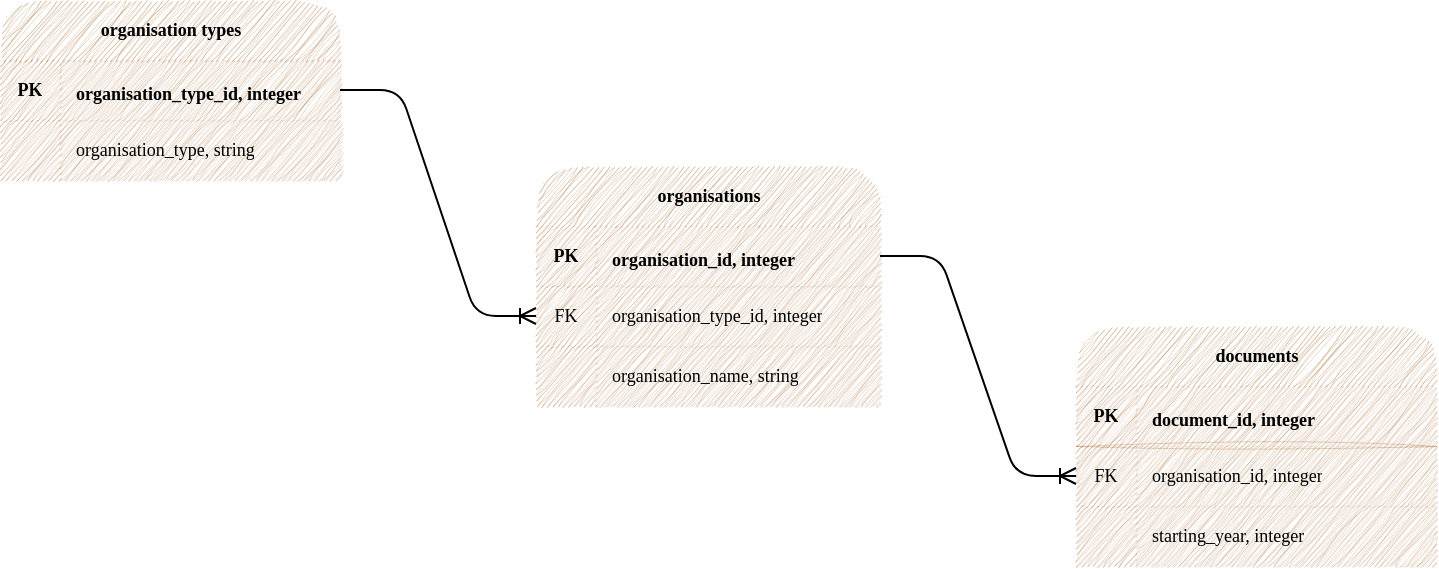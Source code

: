 <mxfile version="22.1.2" type="device" pages="3">
  <diagram name="sketches" id="rUDSr9jZOlhnyCmVF_k-">
    <mxGraphModel dx="1098" dy="699" grid="1" gridSize="10" guides="1" tooltips="1" connect="1" arrows="1" fold="1" page="1" pageScale="1" pageWidth="1169" pageHeight="827" math="0" shadow="0">
      <root>
        <mxCell id="0" />
        <mxCell id="1" parent="0" />
        <mxCell id="qKefjguTeevoIXmkZgeL-3" value="organisation types" style="shape=table;startSize=30;container=1;collapsible=1;childLayout=tableLayout;fixedRows=1;rowLines=0;fontStyle=1;align=center;resizeLast=1;html=1;rounded=1;fontFamily=Comic Sans MS;fontSize=9;strokeColor=none;fillColor=#994C00;gradientColor=none;swimlaneLine=1;shadow=0;strokeWidth=0.5;sketch=1;curveFitting=1;jiggle=2;arcSize=23;opacity=45;" parent="1" vertex="1">
          <mxGeometry x="120" y="167" width="170" height="90" as="geometry" />
        </mxCell>
        <mxCell id="qKefjguTeevoIXmkZgeL-4" value="" style="shape=tableRow;horizontal=0;startSize=0;swimlaneHead=0;swimlaneBody=0;fillColor=#994C00;collapsible=0;dropTarget=0;points=[[0,0.5],[1,0.5]];portConstraint=eastwest;top=0;left=0;right=0;bottom=1;fontFamily=Comic Sans MS;fontSize=9;strokeColor=inherit;gradientColor=none;swimlaneLine=1;shadow=0;strokeWidth=0.5;sketch=1;curveFitting=1;jiggle=2;opacity=25;" parent="qKefjguTeevoIXmkZgeL-3" vertex="1">
          <mxGeometry y="30" width="170" height="30" as="geometry" />
        </mxCell>
        <mxCell id="qKefjguTeevoIXmkZgeL-5" value="PK" style="shape=partialRectangle;connectable=0;fillColor=#994C00;top=0;left=0;bottom=0;right=0;fontStyle=1;overflow=hidden;whiteSpace=wrap;html=1;fontFamily=Comic Sans MS;fontSize=9;strokeColor=inherit;gradientColor=none;swimlaneLine=1;shadow=0;strokeWidth=0.5;sketch=1;curveFitting=1;jiggle=2;opacity=25;" parent="qKefjguTeevoIXmkZgeL-4" vertex="1">
          <mxGeometry width="30" height="30" as="geometry">
            <mxRectangle width="30" height="30" as="alternateBounds" />
          </mxGeometry>
        </mxCell>
        <mxCell id="qKefjguTeevoIXmkZgeL-6" value="&lt;p&gt;&lt;font face=&quot;Comic Sans MS&quot;&gt;organisation_type_id, integer&lt;/font&gt;&lt;/p&gt;" style="shape=partialRectangle;connectable=0;fillColor=#994C00;top=0;left=0;bottom=0;right=0;align=left;spacingLeft=6;fontStyle=1;overflow=hidden;whiteSpace=wrap;html=1;fontFamily=Comic Sans MS;fontSize=9;strokeColor=inherit;gradientColor=none;swimlaneLine=1;shadow=0;strokeWidth=0.5;sketch=1;curveFitting=1;jiggle=2;opacity=25;" parent="qKefjguTeevoIXmkZgeL-4" vertex="1">
          <mxGeometry x="30" width="140" height="30" as="geometry">
            <mxRectangle width="140" height="30" as="alternateBounds" />
          </mxGeometry>
        </mxCell>
        <mxCell id="qKefjguTeevoIXmkZgeL-7" value="" style="shape=tableRow;horizontal=0;startSize=0;swimlaneHead=0;swimlaneBody=0;fillColor=#994C00;collapsible=0;dropTarget=0;points=[[0,0.5],[1,0.5]];portConstraint=eastwest;top=0;left=0;right=0;bottom=0;fontFamily=Comic Sans MS;fontSize=9;strokeColor=inherit;gradientColor=none;swimlaneLine=1;shadow=0;strokeWidth=0.5;sketch=1;curveFitting=1;jiggle=2;opacity=25;" parent="qKefjguTeevoIXmkZgeL-3" vertex="1">
          <mxGeometry y="60" width="170" height="30" as="geometry" />
        </mxCell>
        <mxCell id="qKefjguTeevoIXmkZgeL-8" value="" style="shape=partialRectangle;connectable=0;fillColor=#994C00;top=0;left=0;bottom=0;right=0;editable=1;overflow=hidden;whiteSpace=wrap;html=1;fontFamily=Comic Sans MS;fontSize=9;strokeColor=inherit;gradientColor=none;swimlaneLine=1;shadow=0;strokeWidth=0.5;sketch=1;curveFitting=1;jiggle=2;opacity=25;" parent="qKefjguTeevoIXmkZgeL-7" vertex="1">
          <mxGeometry width="30" height="30" as="geometry">
            <mxRectangle width="30" height="30" as="alternateBounds" />
          </mxGeometry>
        </mxCell>
        <mxCell id="qKefjguTeevoIXmkZgeL-9" value="organisation_type, string" style="shape=partialRectangle;connectable=0;fillColor=#994C00;top=0;left=0;bottom=0;right=0;align=left;spacingLeft=6;overflow=hidden;whiteSpace=wrap;html=1;fontFamily=Comic Sans MS;fontSize=9;strokeColor=inherit;gradientColor=none;swimlaneLine=1;shadow=0;strokeWidth=0.5;sketch=1;curveFitting=1;jiggle=2;opacity=25;" parent="qKefjguTeevoIXmkZgeL-7" vertex="1">
          <mxGeometry x="30" width="140" height="30" as="geometry">
            <mxRectangle width="140" height="30" as="alternateBounds" />
          </mxGeometry>
        </mxCell>
        <mxCell id="qKefjguTeevoIXmkZgeL-30" value="organisations" style="shape=table;startSize=30;container=1;collapsible=1;childLayout=tableLayout;fixedRows=1;rowLines=0;fontStyle=1;align=center;resizeLast=1;html=1;rounded=1;fontFamily=Comic Sans MS;fontSize=9;strokeColor=none;fillColor=#994C00;gradientColor=none;swimlaneLine=1;shadow=0;strokeWidth=0.5;sketch=1;curveFitting=1;jiggle=2;arcSize=24;opacity=45;" parent="1" vertex="1">
          <mxGeometry x="388" y="250" width="172" height="120" as="geometry" />
        </mxCell>
        <mxCell id="qKefjguTeevoIXmkZgeL-31" value="" style="shape=tableRow;horizontal=0;startSize=0;swimlaneHead=0;swimlaneBody=0;fillColor=#994C00;collapsible=0;dropTarget=0;points=[[0,0.5],[1,0.5]];portConstraint=eastwest;top=0;left=0;right=0;bottom=1;fontFamily=Comic Sans MS;fontSize=9;strokeColor=inherit;gradientColor=none;swimlaneLine=1;shadow=0;strokeWidth=0.5;sketch=1;curveFitting=1;jiggle=2;opacity=25;" parent="qKefjguTeevoIXmkZgeL-30" vertex="1">
          <mxGeometry y="30" width="172" height="30" as="geometry" />
        </mxCell>
        <mxCell id="qKefjguTeevoIXmkZgeL-32" value="PK" style="shape=partialRectangle;connectable=0;fillColor=#994C00;top=0;left=0;bottom=0;right=0;fontStyle=1;overflow=hidden;whiteSpace=wrap;html=1;fontFamily=Comic Sans MS;fontSize=9;strokeColor=inherit;gradientColor=none;swimlaneLine=1;shadow=0;strokeWidth=0.5;sketch=1;curveFitting=1;jiggle=2;opacity=25;" parent="qKefjguTeevoIXmkZgeL-31" vertex="1">
          <mxGeometry width="30" height="30" as="geometry">
            <mxRectangle width="30" height="30" as="alternateBounds" />
          </mxGeometry>
        </mxCell>
        <mxCell id="qKefjguTeevoIXmkZgeL-33" value="&lt;p&gt;&lt;font face=&quot;Comic Sans MS&quot;&gt;organisation_id, integer&lt;/font&gt;&lt;/p&gt;" style="shape=partialRectangle;connectable=0;fillColor=#994C00;top=0;left=0;bottom=0;right=0;align=left;spacingLeft=6;fontStyle=1;overflow=hidden;whiteSpace=wrap;html=1;fontFamily=Comic Sans MS;fontSize=9;strokeColor=inherit;gradientColor=none;swimlaneLine=1;shadow=0;strokeWidth=0.5;sketch=1;curveFitting=1;jiggle=2;opacity=25;" parent="qKefjguTeevoIXmkZgeL-31" vertex="1">
          <mxGeometry x="30" width="142" height="30" as="geometry">
            <mxRectangle width="142" height="30" as="alternateBounds" />
          </mxGeometry>
        </mxCell>
        <mxCell id="qKefjguTeevoIXmkZgeL-34" value="" style="shape=tableRow;horizontal=0;startSize=0;swimlaneHead=0;swimlaneBody=0;fillColor=#994C00;collapsible=0;dropTarget=0;points=[[0,0.5],[1,0.5]];portConstraint=eastwest;top=0;left=0;right=0;bottom=0;fontFamily=Comic Sans MS;fontSize=9;strokeColor=inherit;gradientColor=none;swimlaneLine=1;shadow=0;strokeWidth=0.5;sketch=1;curveFitting=1;jiggle=2;opacity=25;" parent="qKefjguTeevoIXmkZgeL-30" vertex="1">
          <mxGeometry y="60" width="172" height="30" as="geometry" />
        </mxCell>
        <mxCell id="qKefjguTeevoIXmkZgeL-35" value="FK" style="shape=partialRectangle;connectable=0;fillColor=#994C00;top=0;left=0;bottom=0;right=0;editable=1;overflow=hidden;whiteSpace=wrap;html=1;fontFamily=Comic Sans MS;fontSize=9;strokeColor=inherit;gradientColor=none;swimlaneLine=1;shadow=0;strokeWidth=0.5;sketch=1;curveFitting=1;jiggle=2;opacity=25;" parent="qKefjguTeevoIXmkZgeL-34" vertex="1">
          <mxGeometry width="30" height="30" as="geometry">
            <mxRectangle width="30" height="30" as="alternateBounds" />
          </mxGeometry>
        </mxCell>
        <mxCell id="qKefjguTeevoIXmkZgeL-36" value="organisation_type_id, integer" style="shape=partialRectangle;connectable=0;fillColor=#994C00;top=0;left=0;bottom=0;right=0;align=left;spacingLeft=6;overflow=hidden;whiteSpace=wrap;html=1;fontFamily=Comic Sans MS;fontSize=9;strokeColor=inherit;gradientColor=none;swimlaneLine=1;shadow=0;strokeWidth=0.5;sketch=1;curveFitting=1;jiggle=2;opacity=25;" parent="qKefjguTeevoIXmkZgeL-34" vertex="1">
          <mxGeometry x="30" width="142" height="30" as="geometry">
            <mxRectangle width="142" height="30" as="alternateBounds" />
          </mxGeometry>
        </mxCell>
        <mxCell id="qKefjguTeevoIXmkZgeL-37" value="" style="shape=tableRow;horizontal=0;startSize=0;swimlaneHead=0;swimlaneBody=0;fillColor=#994C00;collapsible=0;dropTarget=0;points=[[0,0.5],[1,0.5]];portConstraint=eastwest;top=0;left=0;right=0;bottom=0;fontFamily=Comic Sans MS;fontSize=9;strokeColor=inherit;gradientColor=none;swimlaneLine=1;shadow=0;strokeWidth=0.5;sketch=1;curveFitting=1;jiggle=2;opacity=25;" parent="qKefjguTeevoIXmkZgeL-30" vertex="1">
          <mxGeometry y="90" width="172" height="30" as="geometry" />
        </mxCell>
        <mxCell id="qKefjguTeevoIXmkZgeL-38" value="" style="shape=partialRectangle;connectable=0;fillColor=#994C00;top=0;left=0;bottom=0;right=0;editable=1;overflow=hidden;whiteSpace=wrap;html=1;fontFamily=Comic Sans MS;fontSize=9;strokeColor=inherit;gradientColor=none;swimlaneLine=1;shadow=0;strokeWidth=0.5;sketch=1;curveFitting=1;jiggle=2;opacity=25;" parent="qKefjguTeevoIXmkZgeL-37" vertex="1">
          <mxGeometry width="30" height="30" as="geometry">
            <mxRectangle width="30" height="30" as="alternateBounds" />
          </mxGeometry>
        </mxCell>
        <mxCell id="qKefjguTeevoIXmkZgeL-39" value="organisation_name, string" style="shape=partialRectangle;connectable=0;fillColor=#994C00;top=0;left=0;bottom=0;right=0;align=left;spacingLeft=6;overflow=hidden;whiteSpace=wrap;html=1;fontFamily=Comic Sans MS;fontSize=9;strokeColor=inherit;gradientColor=none;swimlaneLine=1;shadow=0;strokeWidth=0.5;sketch=1;curveFitting=1;jiggle=2;opacity=25;" parent="qKefjguTeevoIXmkZgeL-37" vertex="1">
          <mxGeometry x="30" width="142" height="30" as="geometry">
            <mxRectangle width="142" height="30" as="alternateBounds" />
          </mxGeometry>
        </mxCell>
        <mxCell id="qKefjguTeevoIXmkZgeL-40" value="documents" style="shape=table;startSize=30;container=1;collapsible=1;childLayout=tableLayout;fixedRows=1;rowLines=0;fontStyle=1;align=center;resizeLast=1;html=1;rounded=1;fontFamily=Comic Sans MS;fontSize=9;strokeColor=none;fillColor=#994C00;gradientColor=none;swimlaneLine=1;shadow=0;strokeWidth=0.5;arcSize=24;sketch=1;curveFitting=1;jiggle=2;opacity=45;" parent="1" vertex="1">
          <mxGeometry x="658" y="330" width="180" height="120" as="geometry" />
        </mxCell>
        <mxCell id="qKefjguTeevoIXmkZgeL-41" value="" style="shape=tableRow;horizontal=0;startSize=0;swimlaneHead=0;swimlaneBody=0;fillColor=#994C00;collapsible=0;dropTarget=0;points=[[0,0.5],[1,0.5]];portConstraint=eastwest;top=0;left=0;right=0;bottom=1;fontFamily=Comic Sans MS;fontSize=9;strokeColor=#994C00;gradientColor=none;swimlaneLine=1;shadow=0;strokeWidth=0.5;sketch=1;curveFitting=1;jiggle=2;opacity=25;" parent="qKefjguTeevoIXmkZgeL-40" vertex="1">
          <mxGeometry y="30" width="180" height="30" as="geometry" />
        </mxCell>
        <mxCell id="qKefjguTeevoIXmkZgeL-42" value="PK" style="shape=partialRectangle;connectable=0;fillColor=#994C00;top=0;left=0;bottom=0;right=0;fontStyle=1;overflow=hidden;whiteSpace=wrap;html=1;fontFamily=Comic Sans MS;fontSize=9;strokeColor=#994C00;gradientColor=none;swimlaneLine=1;shadow=0;strokeWidth=0.5;sketch=1;curveFitting=1;jiggle=2;opacity=25;" parent="qKefjguTeevoIXmkZgeL-41" vertex="1">
          <mxGeometry width="30" height="30" as="geometry">
            <mxRectangle width="30" height="30" as="alternateBounds" />
          </mxGeometry>
        </mxCell>
        <mxCell id="qKefjguTeevoIXmkZgeL-43" value="&lt;p&gt;&lt;font face=&quot;Comic Sans MS&quot;&gt;document_id, integer&lt;/font&gt;&lt;/p&gt;" style="shape=partialRectangle;connectable=0;fillColor=#994C00;top=0;left=0;bottom=0;right=0;align=left;spacingLeft=6;fontStyle=1;overflow=hidden;whiteSpace=wrap;html=1;fontFamily=Comic Sans MS;fontSize=9;strokeColor=#994C00;gradientColor=none;swimlaneLine=1;shadow=0;strokeWidth=0.5;sketch=1;curveFitting=1;jiggle=2;opacity=25;" parent="qKefjguTeevoIXmkZgeL-41" vertex="1">
          <mxGeometry x="30" width="150" height="30" as="geometry">
            <mxRectangle width="150" height="30" as="alternateBounds" />
          </mxGeometry>
        </mxCell>
        <mxCell id="qKefjguTeevoIXmkZgeL-44" value="" style="shape=tableRow;horizontal=0;startSize=0;swimlaneHead=0;swimlaneBody=0;fillColor=#994C00;collapsible=0;dropTarget=0;points=[[0,0.5],[1,0.5]];portConstraint=eastwest;top=0;left=0;right=0;bottom=0;fontFamily=Comic Sans MS;fontSize=9;strokeColor=#994C00;gradientColor=none;swimlaneLine=1;shadow=0;strokeWidth=0.5;sketch=1;curveFitting=1;jiggle=2;opacity=25;" parent="qKefjguTeevoIXmkZgeL-40" vertex="1">
          <mxGeometry y="60" width="180" height="30" as="geometry" />
        </mxCell>
        <mxCell id="qKefjguTeevoIXmkZgeL-45" value="FK" style="shape=partialRectangle;connectable=0;fillColor=#994C00;top=0;left=0;bottom=0;right=0;editable=1;overflow=hidden;whiteSpace=wrap;html=1;fontFamily=Comic Sans MS;fontSize=9;strokeColor=#994C00;gradientColor=none;swimlaneLine=1;shadow=0;strokeWidth=0.5;sketch=1;curveFitting=1;jiggle=2;opacity=25;" parent="qKefjguTeevoIXmkZgeL-44" vertex="1">
          <mxGeometry width="30" height="30" as="geometry">
            <mxRectangle width="30" height="30" as="alternateBounds" />
          </mxGeometry>
        </mxCell>
        <mxCell id="qKefjguTeevoIXmkZgeL-46" value="organisation_id, integer" style="shape=partialRectangle;connectable=0;fillColor=#994C00;top=0;left=0;bottom=0;right=0;align=left;spacingLeft=6;overflow=hidden;whiteSpace=wrap;html=1;fontFamily=Comic Sans MS;fontSize=9;strokeColor=#994C00;gradientColor=none;swimlaneLine=1;shadow=0;strokeWidth=0.5;sketch=1;curveFitting=1;jiggle=2;opacity=25;" parent="qKefjguTeevoIXmkZgeL-44" vertex="1">
          <mxGeometry x="30" width="150" height="30" as="geometry">
            <mxRectangle width="150" height="30" as="alternateBounds" />
          </mxGeometry>
        </mxCell>
        <mxCell id="qKefjguTeevoIXmkZgeL-47" value="" style="shape=tableRow;horizontal=0;startSize=0;swimlaneHead=0;swimlaneBody=0;fillColor=#994C00;collapsible=0;dropTarget=0;points=[[0,0.5],[1,0.5]];portConstraint=eastwest;top=0;left=0;right=0;bottom=0;fontFamily=Comic Sans MS;fontSize=9;strokeColor=#994C00;gradientColor=none;swimlaneLine=1;shadow=0;strokeWidth=0.5;sketch=1;curveFitting=1;jiggle=2;opacity=25;" parent="qKefjguTeevoIXmkZgeL-40" vertex="1">
          <mxGeometry y="90" width="180" height="30" as="geometry" />
        </mxCell>
        <mxCell id="qKefjguTeevoIXmkZgeL-48" value="" style="shape=partialRectangle;connectable=0;fillColor=#994C00;top=0;left=0;bottom=0;right=0;editable=1;overflow=hidden;whiteSpace=wrap;html=1;fontFamily=Comic Sans MS;fontSize=9;strokeColor=#994C00;gradientColor=none;swimlaneLine=1;shadow=0;strokeWidth=0.5;sketch=1;curveFitting=1;jiggle=2;opacity=25;" parent="qKefjguTeevoIXmkZgeL-47" vertex="1">
          <mxGeometry width="30" height="30" as="geometry">
            <mxRectangle width="30" height="30" as="alternateBounds" />
          </mxGeometry>
        </mxCell>
        <mxCell id="qKefjguTeevoIXmkZgeL-49" value="starting_year, integer" style="shape=partialRectangle;connectable=0;fillColor=#994C00;top=0;left=0;bottom=0;right=0;align=left;spacingLeft=6;overflow=hidden;whiteSpace=wrap;html=1;fontFamily=Comic Sans MS;fontSize=9;strokeColor=#994C00;gradientColor=none;swimlaneLine=1;shadow=0;strokeWidth=0.5;sketch=1;curveFitting=1;jiggle=2;opacity=25;" parent="qKefjguTeevoIXmkZgeL-47" vertex="1">
          <mxGeometry x="30" width="150" height="30" as="geometry">
            <mxRectangle width="150" height="30" as="alternateBounds" />
          </mxGeometry>
        </mxCell>
        <mxCell id="qKefjguTeevoIXmkZgeL-50" value="" style="edgeStyle=entityRelationEdgeStyle;fontSize=12;html=1;endArrow=ERoneToMany;rounded=1;entryX=0;entryY=0.5;entryDx=0;entryDy=0;" parent="1" source="qKefjguTeevoIXmkZgeL-31" target="qKefjguTeevoIXmkZgeL-44" edge="1">
          <mxGeometry width="100" height="100" relative="1" as="geometry">
            <mxPoint x="543" y="219" as="sourcePoint" />
            <mxPoint x="643" y="119" as="targetPoint" />
          </mxGeometry>
        </mxCell>
        <mxCell id="qKefjguTeevoIXmkZgeL-51" value="" style="edgeStyle=entityRelationEdgeStyle;fontSize=12;html=1;endArrow=ERoneToMany;rounded=1;entryX=0;entryY=0.5;entryDx=0;entryDy=0;exitX=1;exitY=0.5;exitDx=0;exitDy=0;" parent="1" source="qKefjguTeevoIXmkZgeL-4" target="qKefjguTeevoIXmkZgeL-34" edge="1">
          <mxGeometry width="100" height="100" relative="1" as="geometry">
            <mxPoint x="370" y="170" as="sourcePoint" />
            <mxPoint x="470" y="70" as="targetPoint" />
          </mxGeometry>
        </mxCell>
      </root>
    </mxGraphModel>
  </diagram>
  <diagram id="Ix3Y3gYLKzSZ53KaWYXS" name="lines">
    <mxGraphModel dx="1098" dy="699" grid="1" gridSize="10" guides="1" tooltips="1" connect="1" arrows="1" fold="1" page="1" pageScale="1" pageWidth="1169" pageHeight="827" math="0" shadow="0">
      <root>
        <mxCell id="0" />
        <mxCell id="1" parent="0" />
        <mxCell id="KfKkdy-9sv88IH_Tk2Ss-1" value="organisation types" style="shape=table;startSize=30;container=1;collapsible=1;childLayout=tableLayout;fixedRows=1;rowLines=0;fontStyle=1;align=center;resizeLast=1;html=1;rounded=1;fontFamily=Comic Sans MS;fontSize=9;strokeColor=#6666FF;fillColor=none;opacity=40;gradientColor=none;swimlaneLine=1;shadow=0;strokeWidth=0.5;sketch=1;curveFitting=1;jiggle=2;arcSize=23;" parent="1" vertex="1">
          <mxGeometry x="120" y="167" width="170" height="90" as="geometry" />
        </mxCell>
        <mxCell id="KfKkdy-9sv88IH_Tk2Ss-2" value="" style="shape=tableRow;horizontal=0;startSize=0;swimlaneHead=0;swimlaneBody=0;fillColor=none;collapsible=0;dropTarget=0;points=[[0,0.5],[1,0.5]];portConstraint=eastwest;top=0;left=0;right=0;bottom=1;fontFamily=Comic Sans MS;fontSize=9;strokeColor=#6666FF;opacity=20;gradientColor=none;swimlaneLine=1;shadow=0;strokeWidth=0.5;sketch=1;curveFitting=1;jiggle=2;" parent="KfKkdy-9sv88IH_Tk2Ss-1" vertex="1">
          <mxGeometry y="30" width="170" height="30" as="geometry" />
        </mxCell>
        <mxCell id="KfKkdy-9sv88IH_Tk2Ss-3" value="PK" style="shape=partialRectangle;connectable=0;fillColor=none;top=0;left=0;bottom=0;right=0;fontStyle=1;overflow=hidden;whiteSpace=wrap;html=1;fontFamily=Comic Sans MS;fontSize=9;strokeColor=#6666FF;opacity=20;gradientColor=none;swimlaneLine=1;shadow=0;strokeWidth=0.5;sketch=1;curveFitting=1;jiggle=2;" parent="KfKkdy-9sv88IH_Tk2Ss-2" vertex="1">
          <mxGeometry width="30" height="30" as="geometry">
            <mxRectangle width="30" height="30" as="alternateBounds" />
          </mxGeometry>
        </mxCell>
        <mxCell id="KfKkdy-9sv88IH_Tk2Ss-4" value="&lt;p&gt;&lt;font face=&quot;Comic Sans MS&quot;&gt;organisation_type_id, integer&lt;/font&gt;&lt;/p&gt;" style="shape=partialRectangle;connectable=0;fillColor=none;top=0;left=0;bottom=0;right=0;align=left;spacingLeft=6;fontStyle=1;overflow=hidden;whiteSpace=wrap;html=1;fontFamily=Comic Sans MS;fontSize=9;strokeColor=#6666FF;opacity=20;gradientColor=none;swimlaneLine=1;shadow=0;strokeWidth=0.5;sketch=1;curveFitting=1;jiggle=2;" parent="KfKkdy-9sv88IH_Tk2Ss-2" vertex="1">
          <mxGeometry x="30" width="140" height="30" as="geometry">
            <mxRectangle width="140" height="30" as="alternateBounds" />
          </mxGeometry>
        </mxCell>
        <mxCell id="KfKkdy-9sv88IH_Tk2Ss-5" value="" style="shape=tableRow;horizontal=0;startSize=0;swimlaneHead=0;swimlaneBody=0;fillColor=none;collapsible=0;dropTarget=0;points=[[0,0.5],[1,0.5]];portConstraint=eastwest;top=0;left=0;right=0;bottom=0;fontFamily=Comic Sans MS;fontSize=9;strokeColor=#6666FF;opacity=20;gradientColor=none;swimlaneLine=1;shadow=0;strokeWidth=0.5;sketch=1;curveFitting=1;jiggle=2;" parent="KfKkdy-9sv88IH_Tk2Ss-1" vertex="1">
          <mxGeometry y="60" width="170" height="30" as="geometry" />
        </mxCell>
        <mxCell id="KfKkdy-9sv88IH_Tk2Ss-6" value="" style="shape=partialRectangle;connectable=0;fillColor=none;top=0;left=0;bottom=0;right=0;editable=1;overflow=hidden;whiteSpace=wrap;html=1;fontFamily=Comic Sans MS;fontSize=9;strokeColor=#6666FF;opacity=20;gradientColor=none;swimlaneLine=1;shadow=0;strokeWidth=0.5;sketch=1;curveFitting=1;jiggle=2;" parent="KfKkdy-9sv88IH_Tk2Ss-5" vertex="1">
          <mxGeometry width="30" height="30" as="geometry">
            <mxRectangle width="30" height="30" as="alternateBounds" />
          </mxGeometry>
        </mxCell>
        <mxCell id="KfKkdy-9sv88IH_Tk2Ss-7" value="organisation_type, string" style="shape=partialRectangle;connectable=0;fillColor=none;top=0;left=0;bottom=0;right=0;align=left;spacingLeft=6;overflow=hidden;whiteSpace=wrap;html=1;fontFamily=Comic Sans MS;fontSize=9;strokeColor=#6666FF;opacity=20;gradientColor=none;swimlaneLine=1;shadow=0;strokeWidth=0.5;sketch=1;curveFitting=1;jiggle=2;" parent="KfKkdy-9sv88IH_Tk2Ss-5" vertex="1">
          <mxGeometry x="30" width="140" height="30" as="geometry">
            <mxRectangle width="140" height="30" as="alternateBounds" />
          </mxGeometry>
        </mxCell>
        <mxCell id="KfKkdy-9sv88IH_Tk2Ss-8" value="organisations" style="shape=table;startSize=30;container=1;collapsible=1;childLayout=tableLayout;fixedRows=1;rowLines=0;fontStyle=1;align=center;resizeLast=1;html=1;rounded=1;fontFamily=Comic Sans MS;fontSize=9;strokeColor=#6666FF;fillColor=none;opacity=40;gradientColor=none;swimlaneLine=1;shadow=0;strokeWidth=0.5;arcSize=24;sketch=1;curveFitting=1;jiggle=2;" parent="1" vertex="1">
          <mxGeometry x="388" y="250" width="172" height="120" as="geometry" />
        </mxCell>
        <mxCell id="KfKkdy-9sv88IH_Tk2Ss-9" value="" style="shape=tableRow;horizontal=0;startSize=0;swimlaneHead=0;swimlaneBody=0;fillColor=none;collapsible=0;dropTarget=0;points=[[0,0.5],[1,0.5]];portConstraint=eastwest;top=0;left=0;right=0;bottom=1;fontFamily=Comic Sans MS;fontSize=9;strokeColor=#6666FF;opacity=20;gradientColor=none;swimlaneLine=1;shadow=0;strokeWidth=0.5;sketch=1;curveFitting=1;jiggle=2;" parent="KfKkdy-9sv88IH_Tk2Ss-8" vertex="1">
          <mxGeometry y="30" width="172" height="30" as="geometry" />
        </mxCell>
        <mxCell id="KfKkdy-9sv88IH_Tk2Ss-10" value="PK" style="shape=partialRectangle;connectable=0;fillColor=none;top=0;left=0;bottom=0;right=0;fontStyle=1;overflow=hidden;whiteSpace=wrap;html=1;fontFamily=Comic Sans MS;fontSize=9;strokeColor=#6666FF;opacity=20;gradientColor=none;swimlaneLine=1;shadow=0;strokeWidth=0.5;sketch=1;curveFitting=1;jiggle=2;" parent="KfKkdy-9sv88IH_Tk2Ss-9" vertex="1">
          <mxGeometry width="30" height="30" as="geometry">
            <mxRectangle width="30" height="30" as="alternateBounds" />
          </mxGeometry>
        </mxCell>
        <mxCell id="KfKkdy-9sv88IH_Tk2Ss-11" value="&lt;p&gt;&lt;font face=&quot;Comic Sans MS&quot;&gt;organisation_id, integer&lt;/font&gt;&lt;/p&gt;" style="shape=partialRectangle;connectable=0;fillColor=none;top=0;left=0;bottom=0;right=0;align=left;spacingLeft=6;fontStyle=1;overflow=hidden;whiteSpace=wrap;html=1;fontFamily=Comic Sans MS;fontSize=9;strokeColor=#6666FF;opacity=20;gradientColor=none;swimlaneLine=1;shadow=0;strokeWidth=0.5;sketch=1;curveFitting=1;jiggle=2;" parent="KfKkdy-9sv88IH_Tk2Ss-9" vertex="1">
          <mxGeometry x="30" width="142" height="30" as="geometry">
            <mxRectangle width="142" height="30" as="alternateBounds" />
          </mxGeometry>
        </mxCell>
        <mxCell id="KfKkdy-9sv88IH_Tk2Ss-12" value="" style="shape=tableRow;horizontal=0;startSize=0;swimlaneHead=0;swimlaneBody=0;fillColor=none;collapsible=0;dropTarget=0;points=[[0,0.5],[1,0.5]];portConstraint=eastwest;top=0;left=0;right=0;bottom=0;fontFamily=Comic Sans MS;fontSize=9;strokeColor=#6666FF;opacity=20;gradientColor=none;swimlaneLine=1;shadow=0;strokeWidth=0.5;sketch=1;curveFitting=1;jiggle=2;" parent="KfKkdy-9sv88IH_Tk2Ss-8" vertex="1">
          <mxGeometry y="60" width="172" height="30" as="geometry" />
        </mxCell>
        <mxCell id="KfKkdy-9sv88IH_Tk2Ss-13" value="FK" style="shape=partialRectangle;connectable=0;fillColor=none;top=0;left=0;bottom=0;right=0;editable=1;overflow=hidden;whiteSpace=wrap;html=1;fontFamily=Comic Sans MS;fontSize=9;strokeColor=#6666FF;opacity=20;gradientColor=none;swimlaneLine=1;shadow=0;strokeWidth=0.5;sketch=1;curveFitting=1;jiggle=2;" parent="KfKkdy-9sv88IH_Tk2Ss-12" vertex="1">
          <mxGeometry width="30" height="30" as="geometry">
            <mxRectangle width="30" height="30" as="alternateBounds" />
          </mxGeometry>
        </mxCell>
        <mxCell id="KfKkdy-9sv88IH_Tk2Ss-14" value="organisation_type_id, integer" style="shape=partialRectangle;connectable=0;fillColor=none;top=0;left=0;bottom=0;right=0;align=left;spacingLeft=6;overflow=hidden;whiteSpace=wrap;html=1;fontFamily=Comic Sans MS;fontSize=9;strokeColor=#6666FF;opacity=20;gradientColor=none;swimlaneLine=1;shadow=0;strokeWidth=0.5;sketch=1;curveFitting=1;jiggle=2;" parent="KfKkdy-9sv88IH_Tk2Ss-12" vertex="1">
          <mxGeometry x="30" width="142" height="30" as="geometry">
            <mxRectangle width="142" height="30" as="alternateBounds" />
          </mxGeometry>
        </mxCell>
        <mxCell id="KfKkdy-9sv88IH_Tk2Ss-15" value="" style="shape=tableRow;horizontal=0;startSize=0;swimlaneHead=0;swimlaneBody=0;fillColor=none;collapsible=0;dropTarget=0;points=[[0,0.5],[1,0.5]];portConstraint=eastwest;top=0;left=0;right=0;bottom=0;fontFamily=Comic Sans MS;fontSize=9;strokeColor=#6666FF;opacity=20;gradientColor=none;swimlaneLine=1;shadow=0;strokeWidth=0.5;sketch=1;curveFitting=1;jiggle=2;" parent="KfKkdy-9sv88IH_Tk2Ss-8" vertex="1">
          <mxGeometry y="90" width="172" height="30" as="geometry" />
        </mxCell>
        <mxCell id="KfKkdy-9sv88IH_Tk2Ss-16" value="" style="shape=partialRectangle;connectable=0;fillColor=none;top=0;left=0;bottom=0;right=0;editable=1;overflow=hidden;whiteSpace=wrap;html=1;fontFamily=Comic Sans MS;fontSize=9;strokeColor=#6666FF;opacity=20;gradientColor=none;swimlaneLine=1;shadow=0;strokeWidth=0.5;sketch=1;curveFitting=1;jiggle=2;" parent="KfKkdy-9sv88IH_Tk2Ss-15" vertex="1">
          <mxGeometry width="30" height="30" as="geometry">
            <mxRectangle width="30" height="30" as="alternateBounds" />
          </mxGeometry>
        </mxCell>
        <mxCell id="KfKkdy-9sv88IH_Tk2Ss-17" value="organisation_name, string" style="shape=partialRectangle;connectable=0;fillColor=none;top=0;left=0;bottom=0;right=0;align=left;spacingLeft=6;overflow=hidden;whiteSpace=wrap;html=1;fontFamily=Comic Sans MS;fontSize=9;strokeColor=#6666FF;opacity=20;gradientColor=none;swimlaneLine=1;shadow=0;strokeWidth=0.5;sketch=1;curveFitting=1;jiggle=2;" parent="KfKkdy-9sv88IH_Tk2Ss-15" vertex="1">
          <mxGeometry x="30" width="142" height="30" as="geometry">
            <mxRectangle width="142" height="30" as="alternateBounds" />
          </mxGeometry>
        </mxCell>
        <mxCell id="KfKkdy-9sv88IH_Tk2Ss-18" value="documents" style="shape=table;startSize=30;container=1;collapsible=1;childLayout=tableLayout;fixedRows=1;rowLines=0;fontStyle=1;align=center;resizeLast=1;html=1;rounded=1;fontFamily=Comic Sans MS;fontSize=9;strokeColor=#6666FF;fillColor=none;opacity=40;gradientColor=none;swimlaneLine=1;shadow=1;strokeWidth=0.5;arcSize=24;sketch=1;curveFitting=1;jiggle=2;" parent="1" vertex="1">
          <mxGeometry x="658" y="330" width="180" height="120" as="geometry" />
        </mxCell>
        <mxCell id="KfKkdy-9sv88IH_Tk2Ss-19" value="" style="shape=tableRow;horizontal=0;startSize=0;swimlaneHead=0;swimlaneBody=0;fillColor=none;collapsible=0;dropTarget=0;points=[[0,0.5],[1,0.5]];portConstraint=eastwest;top=0;left=0;right=0;bottom=1;fontFamily=Comic Sans MS;fontSize=9;strokeColor=#6666FF;opacity=30;gradientColor=none;swimlaneLine=1;shadow=1;strokeWidth=0.5;sketch=1;curveFitting=1;jiggle=2;" parent="KfKkdy-9sv88IH_Tk2Ss-18" vertex="1">
          <mxGeometry y="30" width="180" height="30" as="geometry" />
        </mxCell>
        <mxCell id="KfKkdy-9sv88IH_Tk2Ss-20" value="PK" style="shape=partialRectangle;connectable=0;fillColor=none;top=0;left=0;bottom=0;right=0;fontStyle=1;overflow=hidden;whiteSpace=wrap;html=1;fontFamily=Comic Sans MS;fontSize=9;strokeColor=#6666FF;opacity=30;gradientColor=none;swimlaneLine=1;shadow=1;strokeWidth=0.5;sketch=1;curveFitting=1;jiggle=2;" parent="KfKkdy-9sv88IH_Tk2Ss-19" vertex="1">
          <mxGeometry width="30" height="30" as="geometry">
            <mxRectangle width="30" height="30" as="alternateBounds" />
          </mxGeometry>
        </mxCell>
        <mxCell id="KfKkdy-9sv88IH_Tk2Ss-21" value="&lt;p&gt;&lt;font face=&quot;Comic Sans MS&quot;&gt;document_id, integer&lt;/font&gt;&lt;/p&gt;" style="shape=partialRectangle;connectable=0;fillColor=none;top=0;left=0;bottom=0;right=0;align=left;spacingLeft=6;fontStyle=1;overflow=hidden;whiteSpace=wrap;html=1;fontFamily=Comic Sans MS;fontSize=9;strokeColor=#6666FF;opacity=30;gradientColor=none;swimlaneLine=1;shadow=1;strokeWidth=0.5;sketch=1;curveFitting=1;jiggle=2;" parent="KfKkdy-9sv88IH_Tk2Ss-19" vertex="1">
          <mxGeometry x="30" width="150" height="30" as="geometry">
            <mxRectangle width="150" height="30" as="alternateBounds" />
          </mxGeometry>
        </mxCell>
        <mxCell id="KfKkdy-9sv88IH_Tk2Ss-22" value="" style="shape=tableRow;horizontal=0;startSize=0;swimlaneHead=0;swimlaneBody=0;fillColor=none;collapsible=0;dropTarget=0;points=[[0,0.5],[1,0.5]];portConstraint=eastwest;top=0;left=0;right=0;bottom=0;fontFamily=Comic Sans MS;fontSize=9;strokeColor=#6666FF;opacity=30;gradientColor=none;swimlaneLine=1;shadow=1;strokeWidth=0.5;sketch=1;curveFitting=1;jiggle=2;" parent="KfKkdy-9sv88IH_Tk2Ss-18" vertex="1">
          <mxGeometry y="60" width="180" height="30" as="geometry" />
        </mxCell>
        <mxCell id="KfKkdy-9sv88IH_Tk2Ss-23" value="FK" style="shape=partialRectangle;connectable=0;fillColor=none;top=0;left=0;bottom=0;right=0;editable=1;overflow=hidden;whiteSpace=wrap;html=1;fontFamily=Comic Sans MS;fontSize=9;strokeColor=#6666FF;opacity=30;gradientColor=none;swimlaneLine=1;shadow=1;strokeWidth=0.5;sketch=1;curveFitting=1;jiggle=2;" parent="KfKkdy-9sv88IH_Tk2Ss-22" vertex="1">
          <mxGeometry width="30" height="30" as="geometry">
            <mxRectangle width="30" height="30" as="alternateBounds" />
          </mxGeometry>
        </mxCell>
        <mxCell id="KfKkdy-9sv88IH_Tk2Ss-24" value="organisation_id, integer" style="shape=partialRectangle;connectable=0;fillColor=none;top=0;left=0;bottom=0;right=0;align=left;spacingLeft=6;overflow=hidden;whiteSpace=wrap;html=1;fontFamily=Comic Sans MS;fontSize=9;strokeColor=#6666FF;opacity=30;gradientColor=none;swimlaneLine=1;shadow=1;strokeWidth=0.5;sketch=1;curveFitting=1;jiggle=2;" parent="KfKkdy-9sv88IH_Tk2Ss-22" vertex="1">
          <mxGeometry x="30" width="150" height="30" as="geometry">
            <mxRectangle width="150" height="30" as="alternateBounds" />
          </mxGeometry>
        </mxCell>
        <mxCell id="KfKkdy-9sv88IH_Tk2Ss-25" value="" style="shape=tableRow;horizontal=0;startSize=0;swimlaneHead=0;swimlaneBody=0;fillColor=none;collapsible=0;dropTarget=0;points=[[0,0.5],[1,0.5]];portConstraint=eastwest;top=0;left=0;right=0;bottom=0;fontFamily=Comic Sans MS;fontSize=9;strokeColor=#6666FF;opacity=30;gradientColor=none;swimlaneLine=1;shadow=1;strokeWidth=0.5;sketch=1;curveFitting=1;jiggle=2;" parent="KfKkdy-9sv88IH_Tk2Ss-18" vertex="1">
          <mxGeometry y="90" width="180" height="30" as="geometry" />
        </mxCell>
        <mxCell id="KfKkdy-9sv88IH_Tk2Ss-26" value="" style="shape=partialRectangle;connectable=0;fillColor=none;top=0;left=0;bottom=0;right=0;editable=1;overflow=hidden;whiteSpace=wrap;html=1;fontFamily=Comic Sans MS;fontSize=9;strokeColor=#6666FF;opacity=30;gradientColor=none;swimlaneLine=1;shadow=1;strokeWidth=0.5;sketch=1;curveFitting=1;jiggle=2;" parent="KfKkdy-9sv88IH_Tk2Ss-25" vertex="1">
          <mxGeometry width="30" height="30" as="geometry">
            <mxRectangle width="30" height="30" as="alternateBounds" />
          </mxGeometry>
        </mxCell>
        <mxCell id="KfKkdy-9sv88IH_Tk2Ss-27" value="starting_year, integer" style="shape=partialRectangle;connectable=0;fillColor=none;top=0;left=0;bottom=0;right=0;align=left;spacingLeft=6;overflow=hidden;whiteSpace=wrap;html=1;fontFamily=Comic Sans MS;fontSize=9;strokeColor=#6666FF;opacity=30;gradientColor=none;swimlaneLine=1;shadow=1;strokeWidth=0.5;sketch=1;curveFitting=1;jiggle=2;" parent="KfKkdy-9sv88IH_Tk2Ss-25" vertex="1">
          <mxGeometry x="30" width="150" height="30" as="geometry">
            <mxRectangle width="150" height="30" as="alternateBounds" />
          </mxGeometry>
        </mxCell>
        <mxCell id="KfKkdy-9sv88IH_Tk2Ss-28" value="" style="edgeStyle=entityRelationEdgeStyle;fontSize=12;html=1;endArrow=ERoneToMany;rounded=1;entryX=0;entryY=0.5;entryDx=0;entryDy=0;strokeColor=#6666FF;strokeWidth=0.5;" parent="1" source="KfKkdy-9sv88IH_Tk2Ss-9" target="KfKkdy-9sv88IH_Tk2Ss-22" edge="1">
          <mxGeometry width="100" height="100" relative="1" as="geometry">
            <mxPoint x="543" y="219" as="sourcePoint" />
            <mxPoint x="643" y="119" as="targetPoint" />
          </mxGeometry>
        </mxCell>
        <mxCell id="KfKkdy-9sv88IH_Tk2Ss-29" value="" style="edgeStyle=entityRelationEdgeStyle;fontSize=12;html=1;endArrow=ERoneToMany;rounded=1;entryX=0;entryY=0.5;entryDx=0;entryDy=0;exitX=1;exitY=0.5;exitDx=0;exitDy=0;strokeColor=#6666FF;strokeWidth=0.5;" parent="1" source="KfKkdy-9sv88IH_Tk2Ss-2" target="KfKkdy-9sv88IH_Tk2Ss-12" edge="1">
          <mxGeometry width="100" height="100" relative="1" as="geometry">
            <mxPoint x="370" y="170" as="sourcePoint" />
            <mxPoint x="470" y="70" as="targetPoint" />
          </mxGeometry>
        </mxCell>
      </root>
    </mxGraphModel>
  </diagram>
  <diagram id="GY4v79h8dkL7mVMEeTBo" name="simple">
    <mxGraphModel dx="1098" dy="699" grid="1" gridSize="10" guides="1" tooltips="1" connect="1" arrows="1" fold="1" page="1" pageScale="1" pageWidth="1169" pageHeight="827" math="0" shadow="0">
      <root>
        <mxCell id="0" />
        <mxCell id="1" parent="0" />
        <mxCell id="pFn4R3g04_g3cw62Z65F-1" value="simple" style="shape=table;startSize=30;container=1;collapsible=1;childLayout=tableLayout;fixedRows=1;rowLines=0;fontStyle=1;align=center;resizeLast=1;html=1;rounded=1;fontFamily=Comic Sans MS;fontSize=9;strokeColor=#6666FF;fillColor=none;opacity=40;gradientColor=none;swimlaneLine=1;shadow=1;strokeWidth=0.5;arcSize=24;sketch=1;curveFitting=1;jiggle=2;" vertex="1" parent="1">
          <mxGeometry x="390" y="140" width="240" height="360" as="geometry" />
        </mxCell>
        <mxCell id="pFn4R3g04_g3cw62Z65F-2" value="" style="shape=tableRow;horizontal=0;startSize=0;swimlaneHead=0;swimlaneBody=0;fillColor=none;collapsible=0;dropTarget=0;points=[[0,0.5],[1,0.5]];portConstraint=eastwest;top=0;left=0;right=0;bottom=1;fontFamily=Comic Sans MS;fontSize=9;strokeColor=#994C00;opacity=30;gradientColor=none;swimlaneLine=1;shadow=1;strokeWidth=0.5;sketch=1;curveFitting=1;jiggle=2;" vertex="1" parent="pFn4R3g04_g3cw62Z65F-1">
          <mxGeometry y="30" width="240" height="30" as="geometry" />
        </mxCell>
        <mxCell id="pFn4R3g04_g3cw62Z65F-3" value="PK" style="shape=partialRectangle;connectable=0;fillColor=none;top=0;left=0;bottom=0;right=0;fontStyle=1;overflow=hidden;whiteSpace=wrap;html=1;fontFamily=Comic Sans MS;fontSize=9;strokeColor=#994C00;opacity=30;gradientColor=none;swimlaneLine=1;shadow=1;strokeWidth=0.5;sketch=1;curveFitting=1;jiggle=2;fontColor=#B3B3B3;verticalAlign=middle;spacingLeft=0;spacingBottom=-6;" vertex="1" parent="pFn4R3g04_g3cw62Z65F-2">
          <mxGeometry width="30" height="30" as="geometry">
            <mxRectangle width="30" height="30" as="alternateBounds" />
          </mxGeometry>
        </mxCell>
        <mxCell id="pFn4R3g04_g3cw62Z65F-4" value="&lt;p&gt;&lt;font face=&quot;Comic Sans MS&quot;&gt;unique_identification_code, integer&lt;/font&gt;&lt;/p&gt;" style="shape=partialRectangle;connectable=0;fillColor=none;top=0;left=0;bottom=0;right=0;align=left;spacingLeft=6;fontStyle=1;overflow=hidden;whiteSpace=wrap;html=1;fontFamily=Comic Sans MS;fontSize=9;strokeColor=#994C00;opacity=30;gradientColor=none;swimlaneLine=1;shadow=1;strokeWidth=0.5;sketch=1;curveFitting=1;jiggle=2;fontColor=#B3B3B3;verticalAlign=middle;" vertex="1" parent="pFn4R3g04_g3cw62Z65F-2">
          <mxGeometry x="30" width="210" height="30" as="geometry">
            <mxRectangle width="210" height="30" as="alternateBounds" />
          </mxGeometry>
        </mxCell>
        <mxCell id="pFn4R3g04_g3cw62Z65F-5" value="" style="shape=tableRow;horizontal=0;startSize=0;swimlaneHead=0;swimlaneBody=0;fillColor=none;collapsible=0;dropTarget=0;points=[[0,0.5],[1,0.5]];portConstraint=eastwest;top=0;left=0;right=0;bottom=0;fontFamily=Comic Sans MS;fontSize=9;strokeColor=#994C00;opacity=30;gradientColor=none;swimlaneLine=1;shadow=1;strokeWidth=0.5;sketch=1;curveFitting=1;jiggle=2;" vertex="1" parent="pFn4R3g04_g3cw62Z65F-1">
          <mxGeometry y="60" width="240" height="30" as="geometry" />
        </mxCell>
        <mxCell id="pFn4R3g04_g3cw62Z65F-6" value="" style="shape=partialRectangle;connectable=0;fillColor=none;top=0;left=0;bottom=0;right=0;editable=1;overflow=hidden;whiteSpace=wrap;html=1;fontFamily=Comic Sans MS;fontSize=9;strokeColor=#994C00;opacity=30;gradientColor=none;swimlaneLine=1;shadow=1;strokeWidth=0.5;sketch=1;curveFitting=1;jiggle=2;" vertex="1" parent="pFn4R3g04_g3cw62Z65F-5">
          <mxGeometry width="30" height="30" as="geometry">
            <mxRectangle width="30" height="30" as="alternateBounds" />
          </mxGeometry>
        </mxCell>
        <mxCell id="pFn4R3g04_g3cw62Z65F-7" value="consumption_data, float" style="shape=partialRectangle;connectable=0;fillColor=none;top=0;left=0;bottom=0;right=0;align=left;spacingLeft=6;overflow=hidden;whiteSpace=wrap;html=1;fontFamily=Comic Sans MS;fontSize=9;strokeColor=#994C00;opacity=30;gradientColor=none;swimlaneLine=1;shadow=1;strokeWidth=0.5;sketch=1;curveFitting=1;jiggle=2;" vertex="1" parent="pFn4R3g04_g3cw62Z65F-5">
          <mxGeometry x="30" width="210" height="30" as="geometry">
            <mxRectangle width="210" height="30" as="alternateBounds" />
          </mxGeometry>
        </mxCell>
        <mxCell id="pFn4R3g04_g3cw62Z65F-8" value="" style="shape=tableRow;horizontal=0;startSize=0;swimlaneHead=0;swimlaneBody=0;fillColor=none;collapsible=0;dropTarget=0;points=[[0,0.5],[1,0.5]];portConstraint=eastwest;top=0;left=0;right=0;bottom=0;fontFamily=Comic Sans MS;fontSize=9;strokeColor=#994C00;opacity=30;gradientColor=none;swimlaneLine=1;shadow=1;strokeWidth=0.5;sketch=1;curveFitting=1;jiggle=2;" vertex="1" parent="pFn4R3g04_g3cw62Z65F-1">
          <mxGeometry y="90" width="240" height="30" as="geometry" />
        </mxCell>
        <mxCell id="pFn4R3g04_g3cw62Z65F-9" value="" style="shape=partialRectangle;connectable=0;fillColor=none;top=0;left=0;bottom=0;right=0;editable=1;overflow=hidden;whiteSpace=wrap;html=1;fontFamily=Comic Sans MS;fontSize=9;strokeColor=#994C00;opacity=30;gradientColor=none;swimlaneLine=1;shadow=1;strokeWidth=0.5;sketch=1;curveFitting=1;jiggle=2;" vertex="1" parent="pFn4R3g04_g3cw62Z65F-8">
          <mxGeometry width="30" height="30" as="geometry">
            <mxRectangle width="30" height="30" as="alternateBounds" />
          </mxGeometry>
        </mxCell>
        <mxCell id="pFn4R3g04_g3cw62Z65F-10" value="consumption_data_unit_id, float" style="shape=partialRectangle;connectable=0;fillColor=none;top=0;left=0;bottom=0;right=0;align=left;spacingLeft=6;overflow=hidden;whiteSpace=wrap;html=1;fontFamily=Comic Sans MS;fontSize=9;strokeColor=#994C00;opacity=30;gradientColor=none;swimlaneLine=1;shadow=1;strokeWidth=0.5;sketch=1;curveFitting=1;jiggle=2;" vertex="1" parent="pFn4R3g04_g3cw62Z65F-8">
          <mxGeometry x="30" width="210" height="30" as="geometry">
            <mxRectangle width="210" height="30" as="alternateBounds" />
          </mxGeometry>
        </mxCell>
        <mxCell id="pFn4R3g04_g3cw62Z65F-11" value="" style="shape=tableRow;horizontal=0;startSize=0;swimlaneHead=0;swimlaneBody=0;fillColor=none;collapsible=0;dropTarget=0;points=[[0,0.5],[1,0.5]];portConstraint=eastwest;top=0;left=0;right=0;bottom=0;fontFamily=Comic Sans MS;fontSize=9;strokeColor=#994C00;opacity=30;gradientColor=none;swimlaneLine=1;shadow=1;strokeWidth=0.5;sketch=1;curveFitting=1;jiggle=2;" vertex="1" parent="pFn4R3g04_g3cw62Z65F-1">
          <mxGeometry y="120" width="240" height="30" as="geometry" />
        </mxCell>
        <mxCell id="pFn4R3g04_g3cw62Z65F-12" value="" style="shape=partialRectangle;connectable=0;fillColor=none;top=0;left=0;bottom=0;right=0;editable=1;overflow=hidden;whiteSpace=wrap;html=1;fontFamily=Comic Sans MS;fontSize=9;strokeColor=#994C00;opacity=30;gradientColor=none;swimlaneLine=1;shadow=1;strokeWidth=0.5;sketch=1;curveFitting=1;jiggle=2;" vertex="1" parent="pFn4R3g04_g3cw62Z65F-11">
          <mxGeometry width="30" height="30" as="geometry">
            <mxRectangle width="30" height="30" as="alternateBounds" />
          </mxGeometry>
        </mxCell>
        <mxCell id="pFn4R3g04_g3cw62Z65F-13" value="emission_factor, float" style="shape=partialRectangle;connectable=0;fillColor=none;top=0;left=0;bottom=0;right=0;align=left;spacingLeft=6;overflow=hidden;whiteSpace=wrap;html=1;fontFamily=Comic Sans MS;fontSize=9;strokeColor=#994C00;opacity=30;gradientColor=none;swimlaneLine=1;shadow=1;strokeWidth=0.5;sketch=1;curveFitting=1;jiggle=2;" vertex="1" parent="pFn4R3g04_g3cw62Z65F-11">
          <mxGeometry x="30" width="210" height="30" as="geometry">
            <mxRectangle width="210" height="30" as="alternateBounds" />
          </mxGeometry>
        </mxCell>
        <mxCell id="pFn4R3g04_g3cw62Z65F-14" value="" style="shape=tableRow;horizontal=0;startSize=0;swimlaneHead=0;swimlaneBody=0;fillColor=none;collapsible=0;dropTarget=0;points=[[0,0.5],[1,0.5]];portConstraint=eastwest;top=0;left=0;right=0;bottom=0;fontFamily=Comic Sans MS;fontSize=9;strokeColor=#994C00;opacity=30;gradientColor=none;swimlaneLine=1;shadow=1;strokeWidth=0.5;sketch=1;curveFitting=1;jiggle=2;" vertex="1" parent="pFn4R3g04_g3cw62Z65F-1">
          <mxGeometry y="150" width="240" height="30" as="geometry" />
        </mxCell>
        <mxCell id="pFn4R3g04_g3cw62Z65F-15" value="" style="shape=partialRectangle;connectable=0;fillColor=none;top=0;left=0;bottom=0;right=0;editable=1;overflow=hidden;whiteSpace=wrap;html=1;fontFamily=Comic Sans MS;fontSize=9;strokeColor=#994C00;opacity=30;gradientColor=none;swimlaneLine=1;shadow=1;strokeWidth=0.5;sketch=1;curveFitting=1;jiggle=2;" vertex="1" parent="pFn4R3g04_g3cw62Z65F-14">
          <mxGeometry width="30" height="30" as="geometry">
            <mxRectangle width="30" height="30" as="alternateBounds" />
          </mxGeometry>
        </mxCell>
        <mxCell id="pFn4R3g04_g3cw62Z65F-16" value="&lt;font color=&quot;#000000&quot;&gt;&lt;b&gt;emission_factor_unit, str (temporary)&lt;/b&gt;&lt;/font&gt;" style="shape=partialRectangle;connectable=0;fillColor=none;top=0;left=0;bottom=0;right=0;align=left;spacingLeft=6;overflow=hidden;whiteSpace=wrap;html=1;fontFamily=Comic Sans MS;fontSize=9;strokeColor=#994C00;opacity=30;gradientColor=none;swimlaneLine=1;shadow=1;strokeWidth=0.5;sketch=1;curveFitting=1;jiggle=2;fontColor=#FF8000;" vertex="1" parent="pFn4R3g04_g3cw62Z65F-14">
          <mxGeometry x="30" width="210" height="30" as="geometry">
            <mxRectangle width="210" height="30" as="alternateBounds" />
          </mxGeometry>
        </mxCell>
        <mxCell id="pFn4R3g04_g3cw62Z65F-17" value="" style="shape=tableRow;horizontal=0;startSize=0;swimlaneHead=0;swimlaneBody=0;fillColor=none;collapsible=0;dropTarget=0;points=[[0,0.5],[1,0.5]];portConstraint=eastwest;top=0;left=0;right=0;bottom=0;fontFamily=Comic Sans MS;fontSize=9;strokeColor=#994C00;opacity=30;gradientColor=none;swimlaneLine=1;shadow=1;strokeWidth=0.5;sketch=1;curveFitting=1;jiggle=2;" vertex="1" parent="pFn4R3g04_g3cw62Z65F-1">
          <mxGeometry y="180" width="240" height="30" as="geometry" />
        </mxCell>
        <mxCell id="pFn4R3g04_g3cw62Z65F-18" value="" style="shape=partialRectangle;connectable=0;fillColor=none;top=0;left=0;bottom=0;right=0;editable=1;overflow=hidden;whiteSpace=wrap;html=1;fontFamily=Comic Sans MS;fontSize=9;strokeColor=#994C00;opacity=30;gradientColor=none;swimlaneLine=1;shadow=1;strokeWidth=0.5;sketch=1;curveFitting=1;jiggle=2;" vertex="1" parent="pFn4R3g04_g3cw62Z65F-17">
          <mxGeometry width="30" height="30" as="geometry">
            <mxRectangle width="30" height="30" as="alternateBounds" />
          </mxGeometry>
        </mxCell>
        <mxCell id="pFn4R3g04_g3cw62Z65F-19" value="emission_tCO2e, float" style="shape=partialRectangle;connectable=0;fillColor=none;top=0;left=0;bottom=0;right=0;align=left;spacingLeft=6;overflow=hidden;whiteSpace=wrap;html=1;fontFamily=Comic Sans MS;fontSize=9;strokeColor=#994C00;opacity=30;gradientColor=none;swimlaneLine=1;shadow=1;strokeWidth=0.5;sketch=1;curveFitting=1;jiggle=2;" vertex="1" parent="pFn4R3g04_g3cw62Z65F-17">
          <mxGeometry x="30" width="210" height="30" as="geometry">
            <mxRectangle width="210" height="30" as="alternateBounds" />
          </mxGeometry>
        </mxCell>
        <mxCell id="pFn4R3g04_g3cw62Z65F-20" value="" style="shape=tableRow;horizontal=0;startSize=0;swimlaneHead=0;swimlaneBody=0;fillColor=none;collapsible=0;dropTarget=0;points=[[0,0.5],[1,0.5]];portConstraint=eastwest;top=0;left=0;right=0;bottom=0;fontFamily=Comic Sans MS;fontSize=9;strokeColor=#994C00;opacity=30;gradientColor=none;swimlaneLine=1;shadow=1;strokeWidth=0.5;sketch=1;curveFitting=1;jiggle=2;" vertex="1" parent="pFn4R3g04_g3cw62Z65F-1">
          <mxGeometry y="210" width="240" height="30" as="geometry" />
        </mxCell>
        <mxCell id="pFn4R3g04_g3cw62Z65F-21" value="" style="shape=partialRectangle;connectable=0;fillColor=none;top=0;left=0;bottom=0;right=0;editable=1;overflow=hidden;whiteSpace=wrap;html=1;fontFamily=Comic Sans MS;fontSize=9;strokeColor=#994C00;opacity=30;gradientColor=none;swimlaneLine=1;shadow=1;strokeWidth=0.5;sketch=1;curveFitting=1;jiggle=2;" vertex="1" parent="pFn4R3g04_g3cw62Z65F-20">
          <mxGeometry width="30" height="30" as="geometry">
            <mxRectangle width="30" height="30" as="alternateBounds" />
          </mxGeometry>
        </mxCell>
        <mxCell id="pFn4R3g04_g3cw62Z65F-22" value="starting_year,&amp;nbsp;integer" style="shape=partialRectangle;connectable=0;fillColor=none;top=0;left=0;bottom=0;right=0;align=left;spacingLeft=6;overflow=hidden;whiteSpace=wrap;html=1;fontFamily=Comic Sans MS;fontSize=9;strokeColor=#994C00;opacity=30;gradientColor=none;swimlaneLine=1;shadow=1;strokeWidth=0.5;sketch=1;curveFitting=1;jiggle=2;" vertex="1" parent="pFn4R3g04_g3cw62Z65F-20">
          <mxGeometry x="30" width="210" height="30" as="geometry">
            <mxRectangle width="210" height="30" as="alternateBounds" />
          </mxGeometry>
        </mxCell>
        <mxCell id="pFn4R3g04_g3cw62Z65F-23" value="" style="shape=tableRow;horizontal=0;startSize=0;swimlaneHead=0;swimlaneBody=0;fillColor=none;collapsible=0;dropTarget=0;points=[[0,0.5],[1,0.5]];portConstraint=eastwest;top=0;left=0;right=0;bottom=0;fontFamily=Comic Sans MS;fontSize=9;strokeColor=#994C00;opacity=30;gradientColor=none;swimlaneLine=1;shadow=1;strokeWidth=0.5;sketch=1;curveFitting=1;jiggle=2;" vertex="1" parent="pFn4R3g04_g3cw62Z65F-1">
          <mxGeometry y="240" width="240" height="30" as="geometry" />
        </mxCell>
        <mxCell id="pFn4R3g04_g3cw62Z65F-24" value="" style="shape=partialRectangle;connectable=0;fillColor=none;top=0;left=0;bottom=0;right=0;editable=1;overflow=hidden;whiteSpace=wrap;html=1;fontFamily=Comic Sans MS;fontSize=9;strokeColor=#994C00;opacity=30;gradientColor=none;swimlaneLine=1;shadow=1;strokeWidth=0.5;sketch=1;curveFitting=1;jiggle=2;" vertex="1" parent="pFn4R3g04_g3cw62Z65F-23">
          <mxGeometry width="30" height="30" as="geometry">
            <mxRectangle width="30" height="30" as="alternateBounds" />
          </mxGeometry>
        </mxCell>
        <mxCell id="pFn4R3g04_g3cw62Z65F-25" value="organisation_id,&amp;nbsp;integer" style="shape=partialRectangle;connectable=0;fillColor=none;top=0;left=0;bottom=0;right=0;align=left;spacingLeft=6;overflow=hidden;whiteSpace=wrap;html=1;fontFamily=Comic Sans MS;fontSize=9;strokeColor=#994C00;opacity=30;gradientColor=none;swimlaneLine=1;shadow=1;strokeWidth=0.5;sketch=1;curveFitting=1;jiggle=2;" vertex="1" parent="pFn4R3g04_g3cw62Z65F-23">
          <mxGeometry x="30" width="210" height="30" as="geometry">
            <mxRectangle width="210" height="30" as="alternateBounds" />
          </mxGeometry>
        </mxCell>
        <mxCell id="pFn4R3g04_g3cw62Z65F-26" value="" style="shape=tableRow;horizontal=0;startSize=0;swimlaneHead=0;swimlaneBody=0;fillColor=none;collapsible=0;dropTarget=0;points=[[0,0.5],[1,0.5]];portConstraint=eastwest;top=0;left=0;right=0;bottom=0;fontFamily=Comic Sans MS;fontSize=9;strokeColor=#994C00;opacity=30;gradientColor=none;swimlaneLine=1;shadow=1;strokeWidth=0.5;sketch=1;curveFitting=1;jiggle=2;" vertex="1" parent="pFn4R3g04_g3cw62Z65F-1">
          <mxGeometry y="270" width="240" height="30" as="geometry" />
        </mxCell>
        <mxCell id="pFn4R3g04_g3cw62Z65F-27" value="" style="shape=partialRectangle;connectable=0;fillColor=none;top=0;left=0;bottom=0;right=0;editable=1;overflow=hidden;whiteSpace=wrap;html=1;fontFamily=Comic Sans MS;fontSize=9;strokeColor=#994C00;opacity=30;gradientColor=none;swimlaneLine=1;shadow=1;strokeWidth=0.5;sketch=1;curveFitting=1;jiggle=2;" vertex="1" parent="pFn4R3g04_g3cw62Z65F-26">
          <mxGeometry width="30" height="30" as="geometry">
            <mxRectangle width="30" height="30" as="alternateBounds" />
          </mxGeometry>
        </mxCell>
        <mxCell id="pFn4R3g04_g3cw62Z65F-28" value="emission_type_id,&amp;nbsp;integer" style="shape=partialRectangle;connectable=0;fillColor=none;top=0;left=0;bottom=0;right=0;align=left;spacingLeft=6;overflow=hidden;whiteSpace=wrap;html=1;fontFamily=Comic Sans MS;fontSize=9;strokeColor=#994C00;opacity=30;gradientColor=none;swimlaneLine=1;shadow=1;strokeWidth=0.5;sketch=1;curveFitting=1;jiggle=2;" vertex="1" parent="pFn4R3g04_g3cw62Z65F-26">
          <mxGeometry x="30" width="210" height="30" as="geometry">
            <mxRectangle width="210" height="30" as="alternateBounds" />
          </mxGeometry>
        </mxCell>
        <mxCell id="pFn4R3g04_g3cw62Z65F-29" value="" style="shape=tableRow;horizontal=0;startSize=0;swimlaneHead=0;swimlaneBody=0;fillColor=none;collapsible=0;dropTarget=0;points=[[0,0.5],[1,0.5]];portConstraint=eastwest;top=0;left=0;right=0;bottom=0;fontFamily=Comic Sans MS;fontSize=9;strokeColor=#994C00;opacity=30;gradientColor=none;swimlaneLine=1;shadow=1;strokeWidth=0.5;sketch=1;curveFitting=1;jiggle=2;" vertex="1" parent="pFn4R3g04_g3cw62Z65F-1">
          <mxGeometry y="300" width="240" height="30" as="geometry" />
        </mxCell>
        <mxCell id="pFn4R3g04_g3cw62Z65F-30" value="" style="shape=partialRectangle;connectable=0;fillColor=none;top=0;left=0;bottom=0;right=0;editable=1;overflow=hidden;whiteSpace=wrap;html=1;fontFamily=Comic Sans MS;fontSize=9;strokeColor=#994C00;opacity=30;gradientColor=none;swimlaneLine=1;shadow=1;strokeWidth=0.5;sketch=1;curveFitting=1;jiggle=2;" vertex="1" parent="pFn4R3g04_g3cw62Z65F-29">
          <mxGeometry width="30" height="30" as="geometry">
            <mxRectangle width="30" height="30" as="alternateBounds" />
          </mxGeometry>
        </mxCell>
        <mxCell id="pFn4R3g04_g3cw62Z65F-31" value="emission_source_id,&amp;nbsp;integer" style="shape=partialRectangle;connectable=0;fillColor=none;top=0;left=0;bottom=0;right=0;align=left;spacingLeft=6;overflow=hidden;whiteSpace=wrap;html=1;fontFamily=Comic Sans MS;fontSize=9;strokeColor=#994C00;opacity=30;gradientColor=none;swimlaneLine=1;shadow=1;strokeWidth=0.5;sketch=1;curveFitting=1;jiggle=2;" vertex="1" parent="pFn4R3g04_g3cw62Z65F-29">
          <mxGeometry x="30" width="210" height="30" as="geometry">
            <mxRectangle width="210" height="30" as="alternateBounds" />
          </mxGeometry>
        </mxCell>
        <mxCell id="pFn4R3g04_g3cw62Z65F-32" value="" style="shape=tableRow;horizontal=0;startSize=0;swimlaneHead=0;swimlaneBody=0;fillColor=none;collapsible=0;dropTarget=0;points=[[0,0.5],[1,0.5]];portConstraint=eastwest;top=0;left=0;right=0;bottom=1;fontFamily=Comic Sans MS;fontSize=9;strokeColor=#994C00;opacity=30;gradientColor=none;swimlaneLine=1;shadow=1;strokeWidth=0.5;sketch=1;curveFitting=1;jiggle=2;" vertex="1" parent="pFn4R3g04_g3cw62Z65F-1">
          <mxGeometry y="330" width="240" height="30" as="geometry" />
        </mxCell>
        <mxCell id="pFn4R3g04_g3cw62Z65F-33" value="" style="shape=partialRectangle;connectable=0;fillColor=none;top=0;left=0;bottom=0;right=0;fontStyle=1;overflow=hidden;whiteSpace=wrap;html=1;fontFamily=Comic Sans MS;fontSize=9;strokeColor=#994C00;opacity=30;gradientColor=none;swimlaneLine=1;shadow=1;strokeWidth=0.5;sketch=1;curveFitting=1;jiggle=2;" vertex="1" parent="pFn4R3g04_g3cw62Z65F-32">
          <mxGeometry width="30" height="30" as="geometry">
            <mxRectangle width="30" height="30" as="alternateBounds" />
          </mxGeometry>
        </mxCell>
        <mxCell id="pFn4R3g04_g3cw62Z65F-34" value="scope_id, integer&lt;p&gt;&lt;/p&gt;" style="shape=partialRectangle;connectable=0;fillColor=none;top=0;left=0;bottom=0;right=0;align=left;spacingLeft=6;fontStyle=1;overflow=hidden;whiteSpace=wrap;html=1;fontFamily=Comic Sans MS;fontSize=9;strokeColor=#994C00;opacity=30;gradientColor=none;swimlaneLine=1;shadow=1;strokeWidth=0.5;sketch=1;curveFitting=1;jiggle=2;" vertex="1" parent="pFn4R3g04_g3cw62Z65F-32">
          <mxGeometry x="30" width="210" height="30" as="geometry">
            <mxRectangle width="210" height="30" as="alternateBounds" />
          </mxGeometry>
        </mxCell>
      </root>
    </mxGraphModel>
  </diagram>
</mxfile>
